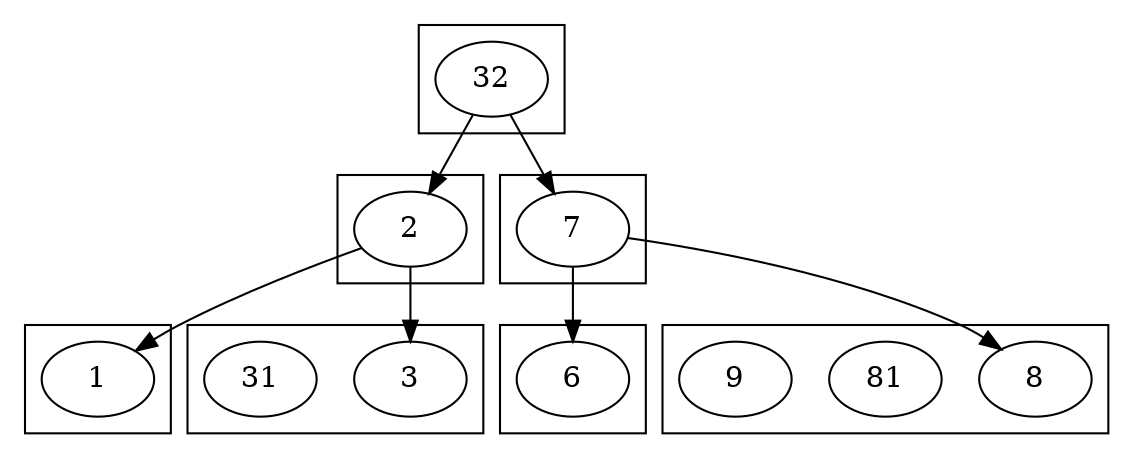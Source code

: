 digraph Tree {
subgraph cluster_32 {
"32"; 
}
"32"->"2";
subgraph cluster_2 {
"2"; 
}
"2"->"1";
subgraph cluster_1 {
"1"; 
}
"2"->"3";
subgraph cluster_3 {
"3"; "31"; 
}
"32"->"7";
subgraph cluster_7 {
"7"; 
}
"7"->"6";
subgraph cluster_6 {
"6"; 
}
"7"->"8";
subgraph cluster_8 {
"8"; "81"; "9"; 
}
}